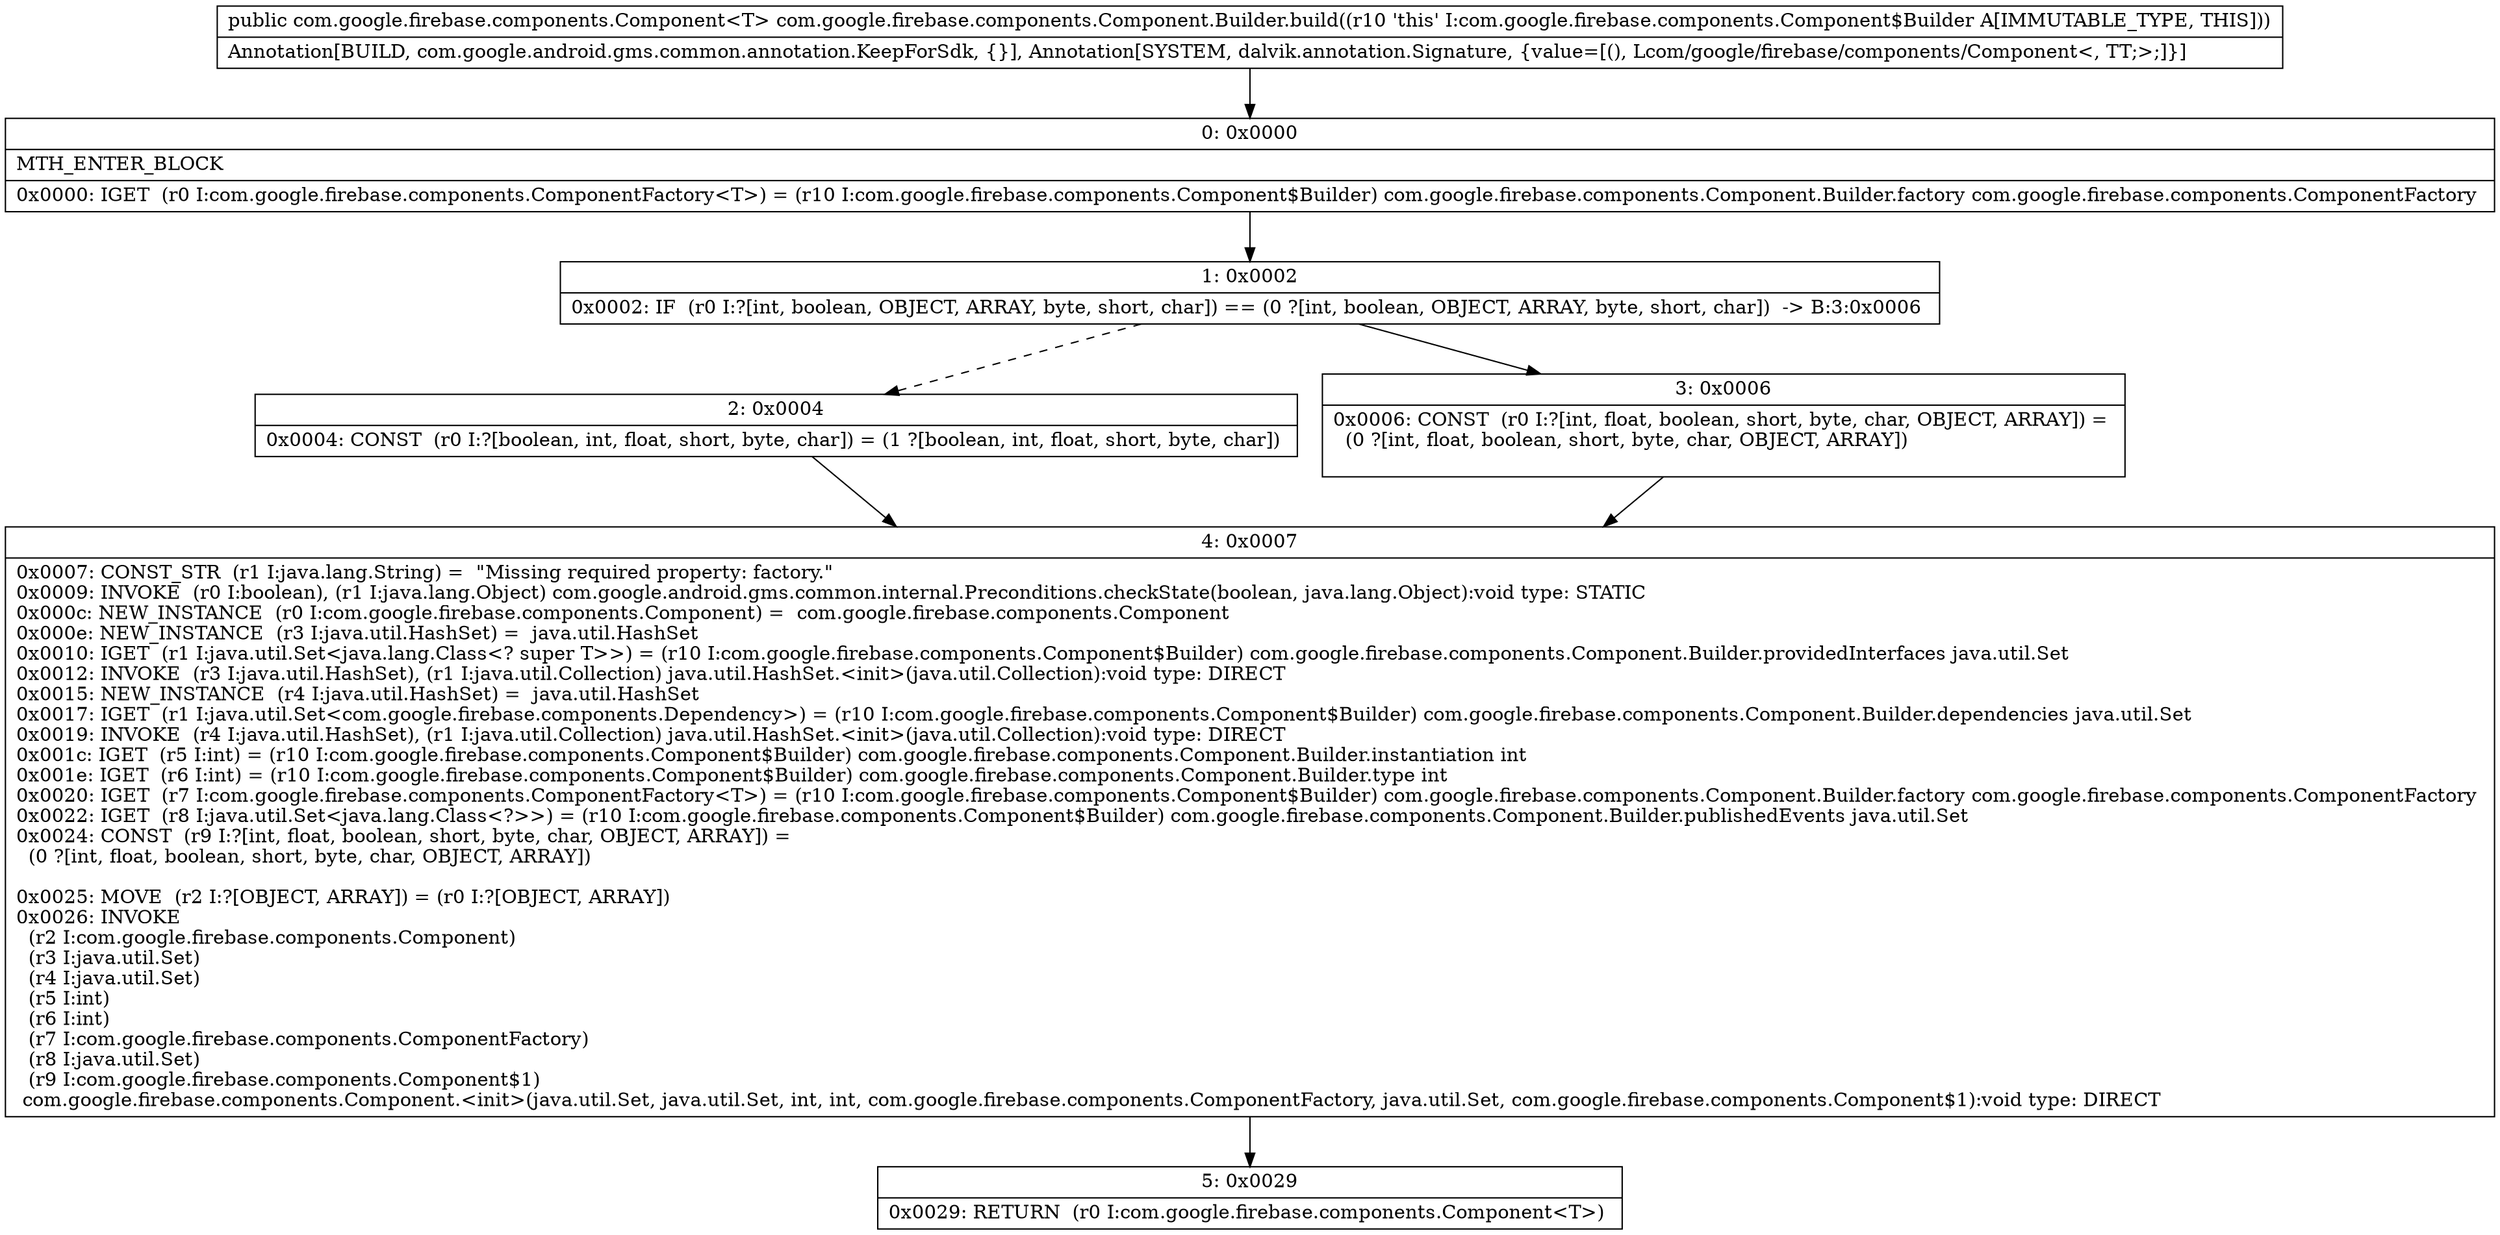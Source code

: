 digraph "CFG forcom.google.firebase.components.Component.Builder.build()Lcom\/google\/firebase\/components\/Component;" {
Node_0 [shape=record,label="{0\:\ 0x0000|MTH_ENTER_BLOCK\l|0x0000: IGET  (r0 I:com.google.firebase.components.ComponentFactory\<T\>) = (r10 I:com.google.firebase.components.Component$Builder) com.google.firebase.components.Component.Builder.factory com.google.firebase.components.ComponentFactory \l}"];
Node_1 [shape=record,label="{1\:\ 0x0002|0x0002: IF  (r0 I:?[int, boolean, OBJECT, ARRAY, byte, short, char]) == (0 ?[int, boolean, OBJECT, ARRAY, byte, short, char])  \-\> B:3:0x0006 \l}"];
Node_2 [shape=record,label="{2\:\ 0x0004|0x0004: CONST  (r0 I:?[boolean, int, float, short, byte, char]) = (1 ?[boolean, int, float, short, byte, char]) \l}"];
Node_3 [shape=record,label="{3\:\ 0x0006|0x0006: CONST  (r0 I:?[int, float, boolean, short, byte, char, OBJECT, ARRAY]) = \l  (0 ?[int, float, boolean, short, byte, char, OBJECT, ARRAY])\l \l}"];
Node_4 [shape=record,label="{4\:\ 0x0007|0x0007: CONST_STR  (r1 I:java.lang.String) =  \"Missing required property: factory.\" \l0x0009: INVOKE  (r0 I:boolean), (r1 I:java.lang.Object) com.google.android.gms.common.internal.Preconditions.checkState(boolean, java.lang.Object):void type: STATIC \l0x000c: NEW_INSTANCE  (r0 I:com.google.firebase.components.Component) =  com.google.firebase.components.Component \l0x000e: NEW_INSTANCE  (r3 I:java.util.HashSet) =  java.util.HashSet \l0x0010: IGET  (r1 I:java.util.Set\<java.lang.Class\<? super T\>\>) = (r10 I:com.google.firebase.components.Component$Builder) com.google.firebase.components.Component.Builder.providedInterfaces java.util.Set \l0x0012: INVOKE  (r3 I:java.util.HashSet), (r1 I:java.util.Collection) java.util.HashSet.\<init\>(java.util.Collection):void type: DIRECT \l0x0015: NEW_INSTANCE  (r4 I:java.util.HashSet) =  java.util.HashSet \l0x0017: IGET  (r1 I:java.util.Set\<com.google.firebase.components.Dependency\>) = (r10 I:com.google.firebase.components.Component$Builder) com.google.firebase.components.Component.Builder.dependencies java.util.Set \l0x0019: INVOKE  (r4 I:java.util.HashSet), (r1 I:java.util.Collection) java.util.HashSet.\<init\>(java.util.Collection):void type: DIRECT \l0x001c: IGET  (r5 I:int) = (r10 I:com.google.firebase.components.Component$Builder) com.google.firebase.components.Component.Builder.instantiation int \l0x001e: IGET  (r6 I:int) = (r10 I:com.google.firebase.components.Component$Builder) com.google.firebase.components.Component.Builder.type int \l0x0020: IGET  (r7 I:com.google.firebase.components.ComponentFactory\<T\>) = (r10 I:com.google.firebase.components.Component$Builder) com.google.firebase.components.Component.Builder.factory com.google.firebase.components.ComponentFactory \l0x0022: IGET  (r8 I:java.util.Set\<java.lang.Class\<?\>\>) = (r10 I:com.google.firebase.components.Component$Builder) com.google.firebase.components.Component.Builder.publishedEvents java.util.Set \l0x0024: CONST  (r9 I:?[int, float, boolean, short, byte, char, OBJECT, ARRAY]) = \l  (0 ?[int, float, boolean, short, byte, char, OBJECT, ARRAY])\l \l0x0025: MOVE  (r2 I:?[OBJECT, ARRAY]) = (r0 I:?[OBJECT, ARRAY]) \l0x0026: INVOKE  \l  (r2 I:com.google.firebase.components.Component)\l  (r3 I:java.util.Set)\l  (r4 I:java.util.Set)\l  (r5 I:int)\l  (r6 I:int)\l  (r7 I:com.google.firebase.components.ComponentFactory)\l  (r8 I:java.util.Set)\l  (r9 I:com.google.firebase.components.Component$1)\l com.google.firebase.components.Component.\<init\>(java.util.Set, java.util.Set, int, int, com.google.firebase.components.ComponentFactory, java.util.Set, com.google.firebase.components.Component$1):void type: DIRECT \l}"];
Node_5 [shape=record,label="{5\:\ 0x0029|0x0029: RETURN  (r0 I:com.google.firebase.components.Component\<T\>) \l}"];
MethodNode[shape=record,label="{public com.google.firebase.components.Component\<T\> com.google.firebase.components.Component.Builder.build((r10 'this' I:com.google.firebase.components.Component$Builder A[IMMUTABLE_TYPE, THIS]))  | Annotation[BUILD, com.google.android.gms.common.annotation.KeepForSdk, \{\}], Annotation[SYSTEM, dalvik.annotation.Signature, \{value=[(), Lcom\/google\/firebase\/components\/Component\<, TT;\>;]\}]\l}"];
MethodNode -> Node_0;
Node_0 -> Node_1;
Node_1 -> Node_2[style=dashed];
Node_1 -> Node_3;
Node_2 -> Node_4;
Node_3 -> Node_4;
Node_4 -> Node_5;
}


